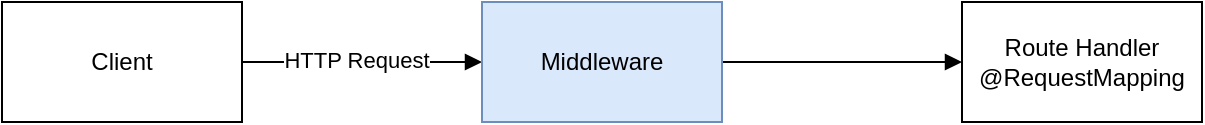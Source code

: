 <mxfile version="21.1.2" type="device">
  <diagram name="페이지-1" id="yk7bITdvepRNm33ZdUbr">
    <mxGraphModel dx="1114" dy="877" grid="1" gridSize="10" guides="1" tooltips="1" connect="1" arrows="1" fold="1" page="1" pageScale="1" pageWidth="827" pageHeight="1169" math="0" shadow="0">
      <root>
        <mxCell id="0" />
        <mxCell id="1" parent="0" />
        <mxCell id="BXIlqsf0ebcHvgcGjNAP-4" style="edgeStyle=orthogonalEdgeStyle;rounded=0;orthogonalLoop=1;jettySize=auto;html=1;endArrow=block;endFill=1;" edge="1" parent="1" source="BXIlqsf0ebcHvgcGjNAP-1" target="BXIlqsf0ebcHvgcGjNAP-2">
          <mxGeometry relative="1" as="geometry" />
        </mxCell>
        <mxCell id="BXIlqsf0ebcHvgcGjNAP-6" value="HTTP Request" style="edgeLabel;html=1;align=center;verticalAlign=middle;resizable=0;points=[];" vertex="1" connectable="0" parent="BXIlqsf0ebcHvgcGjNAP-4">
          <mxGeometry x="-0.525" y="2" relative="1" as="geometry">
            <mxPoint x="28" y="1" as="offset" />
          </mxGeometry>
        </mxCell>
        <mxCell id="BXIlqsf0ebcHvgcGjNAP-1" value="Client" style="rounded=0;whiteSpace=wrap;html=1;" vertex="1" parent="1">
          <mxGeometry x="80" y="280" width="120" height="60" as="geometry" />
        </mxCell>
        <mxCell id="BXIlqsf0ebcHvgcGjNAP-5" style="edgeStyle=orthogonalEdgeStyle;rounded=0;orthogonalLoop=1;jettySize=auto;html=1;entryX=0;entryY=0.5;entryDx=0;entryDy=0;endArrow=block;endFill=1;" edge="1" parent="1" source="BXIlqsf0ebcHvgcGjNAP-2" target="BXIlqsf0ebcHvgcGjNAP-3">
          <mxGeometry relative="1" as="geometry" />
        </mxCell>
        <mxCell id="BXIlqsf0ebcHvgcGjNAP-2" value="Middleware" style="rounded=0;whiteSpace=wrap;html=1;fillColor=#dae8fc;strokeColor=#6c8ebf;" vertex="1" parent="1">
          <mxGeometry x="320" y="280" width="120" height="60" as="geometry" />
        </mxCell>
        <mxCell id="BXIlqsf0ebcHvgcGjNAP-3" value="Route Handler&lt;br&gt;@RequestMapping" style="rounded=0;whiteSpace=wrap;html=1;" vertex="1" parent="1">
          <mxGeometry x="560" y="280" width="120" height="60" as="geometry" />
        </mxCell>
      </root>
    </mxGraphModel>
  </diagram>
</mxfile>
